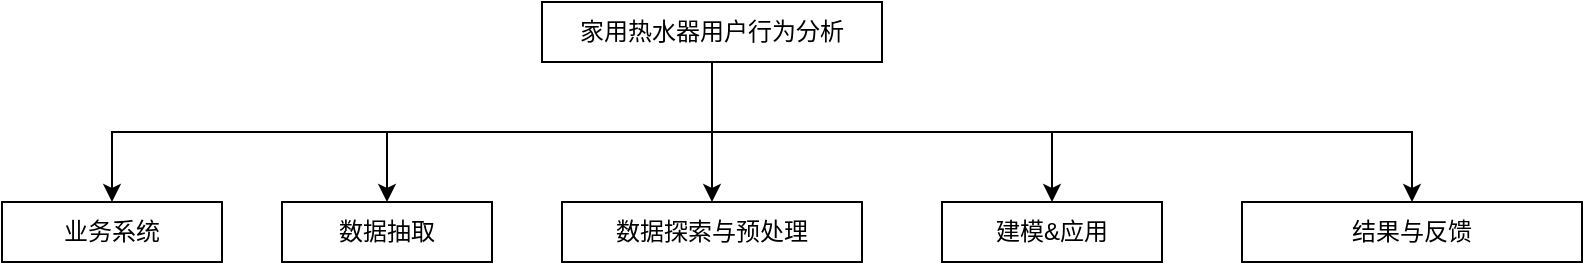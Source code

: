 <mxfile>
    <diagram id="wViWYFjb9rzJynF2tNnf" name="Page-1">
        <mxGraphModel dx="1030" dy="569" grid="1" gridSize="10" guides="1" tooltips="1" connect="1" arrows="1" fold="1" page="1" pageScale="1" pageWidth="850" pageHeight="1100" math="0" shadow="0">
            <root>
                <mxCell id="0"/>
                <mxCell id="1" parent="0"/>
                <mxCell id="8" style="edgeStyle=orthogonalEdgeStyle;html=1;exitX=0.5;exitY=1;exitDx=0;exitDy=0;entryX=0.5;entryY=0;entryDx=0;entryDy=0;rounded=0;" edge="1" parent="1" source="2" target="3">
                    <mxGeometry relative="1" as="geometry"/>
                </mxCell>
                <mxCell id="9" style="edgeStyle=orthogonalEdgeStyle;rounded=0;html=1;exitX=0.5;exitY=1;exitDx=0;exitDy=0;entryX=0.5;entryY=0;entryDx=0;entryDy=0;" edge="1" parent="1" source="2" target="4">
                    <mxGeometry relative="1" as="geometry"/>
                </mxCell>
                <mxCell id="10" style="edgeStyle=orthogonalEdgeStyle;rounded=0;html=1;exitX=0.5;exitY=1;exitDx=0;exitDy=0;entryX=0.5;entryY=0;entryDx=0;entryDy=0;" edge="1" parent="1" source="2" target="5">
                    <mxGeometry relative="1" as="geometry"/>
                </mxCell>
                <mxCell id="11" style="edgeStyle=orthogonalEdgeStyle;rounded=0;html=1;exitX=0.5;exitY=1;exitDx=0;exitDy=0;entryX=0.5;entryY=0;entryDx=0;entryDy=0;" edge="1" parent="1" source="2" target="6">
                    <mxGeometry relative="1" as="geometry"/>
                </mxCell>
                <mxCell id="12" style="edgeStyle=orthogonalEdgeStyle;rounded=0;html=1;exitX=0.5;exitY=1;exitDx=0;exitDy=0;entryX=0.5;entryY=0;entryDx=0;entryDy=0;" edge="1" parent="1" source="2" target="7">
                    <mxGeometry relative="1" as="geometry"/>
                </mxCell>
                <mxCell id="2" value="家用热水器用户行为分析" style="rounded=0;whiteSpace=wrap;html=1;" vertex="1" parent="1">
                    <mxGeometry x="330" y="160" width="170" height="30" as="geometry"/>
                </mxCell>
                <mxCell id="3" value="业务系统" style="rounded=0;whiteSpace=wrap;html=1;" vertex="1" parent="1">
                    <mxGeometry x="60" y="260" width="110" height="30" as="geometry"/>
                </mxCell>
                <mxCell id="4" value="数据抽取&lt;span style=&quot;color: rgba(0 , 0 , 0 , 0) ; font-family: monospace ; font-size: 0px&quot;&gt;%3CmxGraphModel%3E%3Croot%3E%3CmxCell%20id%3D%220%22%2F%3E%3CmxCell%20id%3D%221%22%20parent%3D%220%22%2F%3E%3CmxCell%20id%3D%222%22%20value%3D%22%E4%B8%9A%E5%8A%A1%E7%B3%BB%E7%BB%9F%22%20style%3D%22rounded%3D0%3BwhiteSpace%3Dwrap%3Bhtml%3D1%3B%22%20vertex%3D%221%22%20parent%3D%221%22%3E%3CmxGeometry%20x%3D%2260%22%20y%3D%22260%22%20width%3D%22170%22%20height%3D%2230%22%20as%3D%22geometry%22%2F%3E%3C%2FmxCell%3E%3C%2Froot%3E%3C%2FmxGraphModel%3E&lt;/span&gt;" style="rounded=0;whiteSpace=wrap;html=1;" vertex="1" parent="1">
                    <mxGeometry x="200" y="260" width="105" height="30" as="geometry"/>
                </mxCell>
                <mxCell id="5" value="数据探索与预处理" style="rounded=0;whiteSpace=wrap;html=1;" vertex="1" parent="1">
                    <mxGeometry x="340" y="260" width="150" height="30" as="geometry"/>
                </mxCell>
                <mxCell id="6" value="建模&amp;amp;应用" style="rounded=0;whiteSpace=wrap;html=1;" vertex="1" parent="1">
                    <mxGeometry x="530" y="260" width="110" height="30" as="geometry"/>
                </mxCell>
                <mxCell id="7" value="结果与反馈" style="rounded=0;whiteSpace=wrap;html=1;" vertex="1" parent="1">
                    <mxGeometry x="680" y="260" width="170" height="30" as="geometry"/>
                </mxCell>
            </root>
        </mxGraphModel>
    </diagram>
</mxfile>